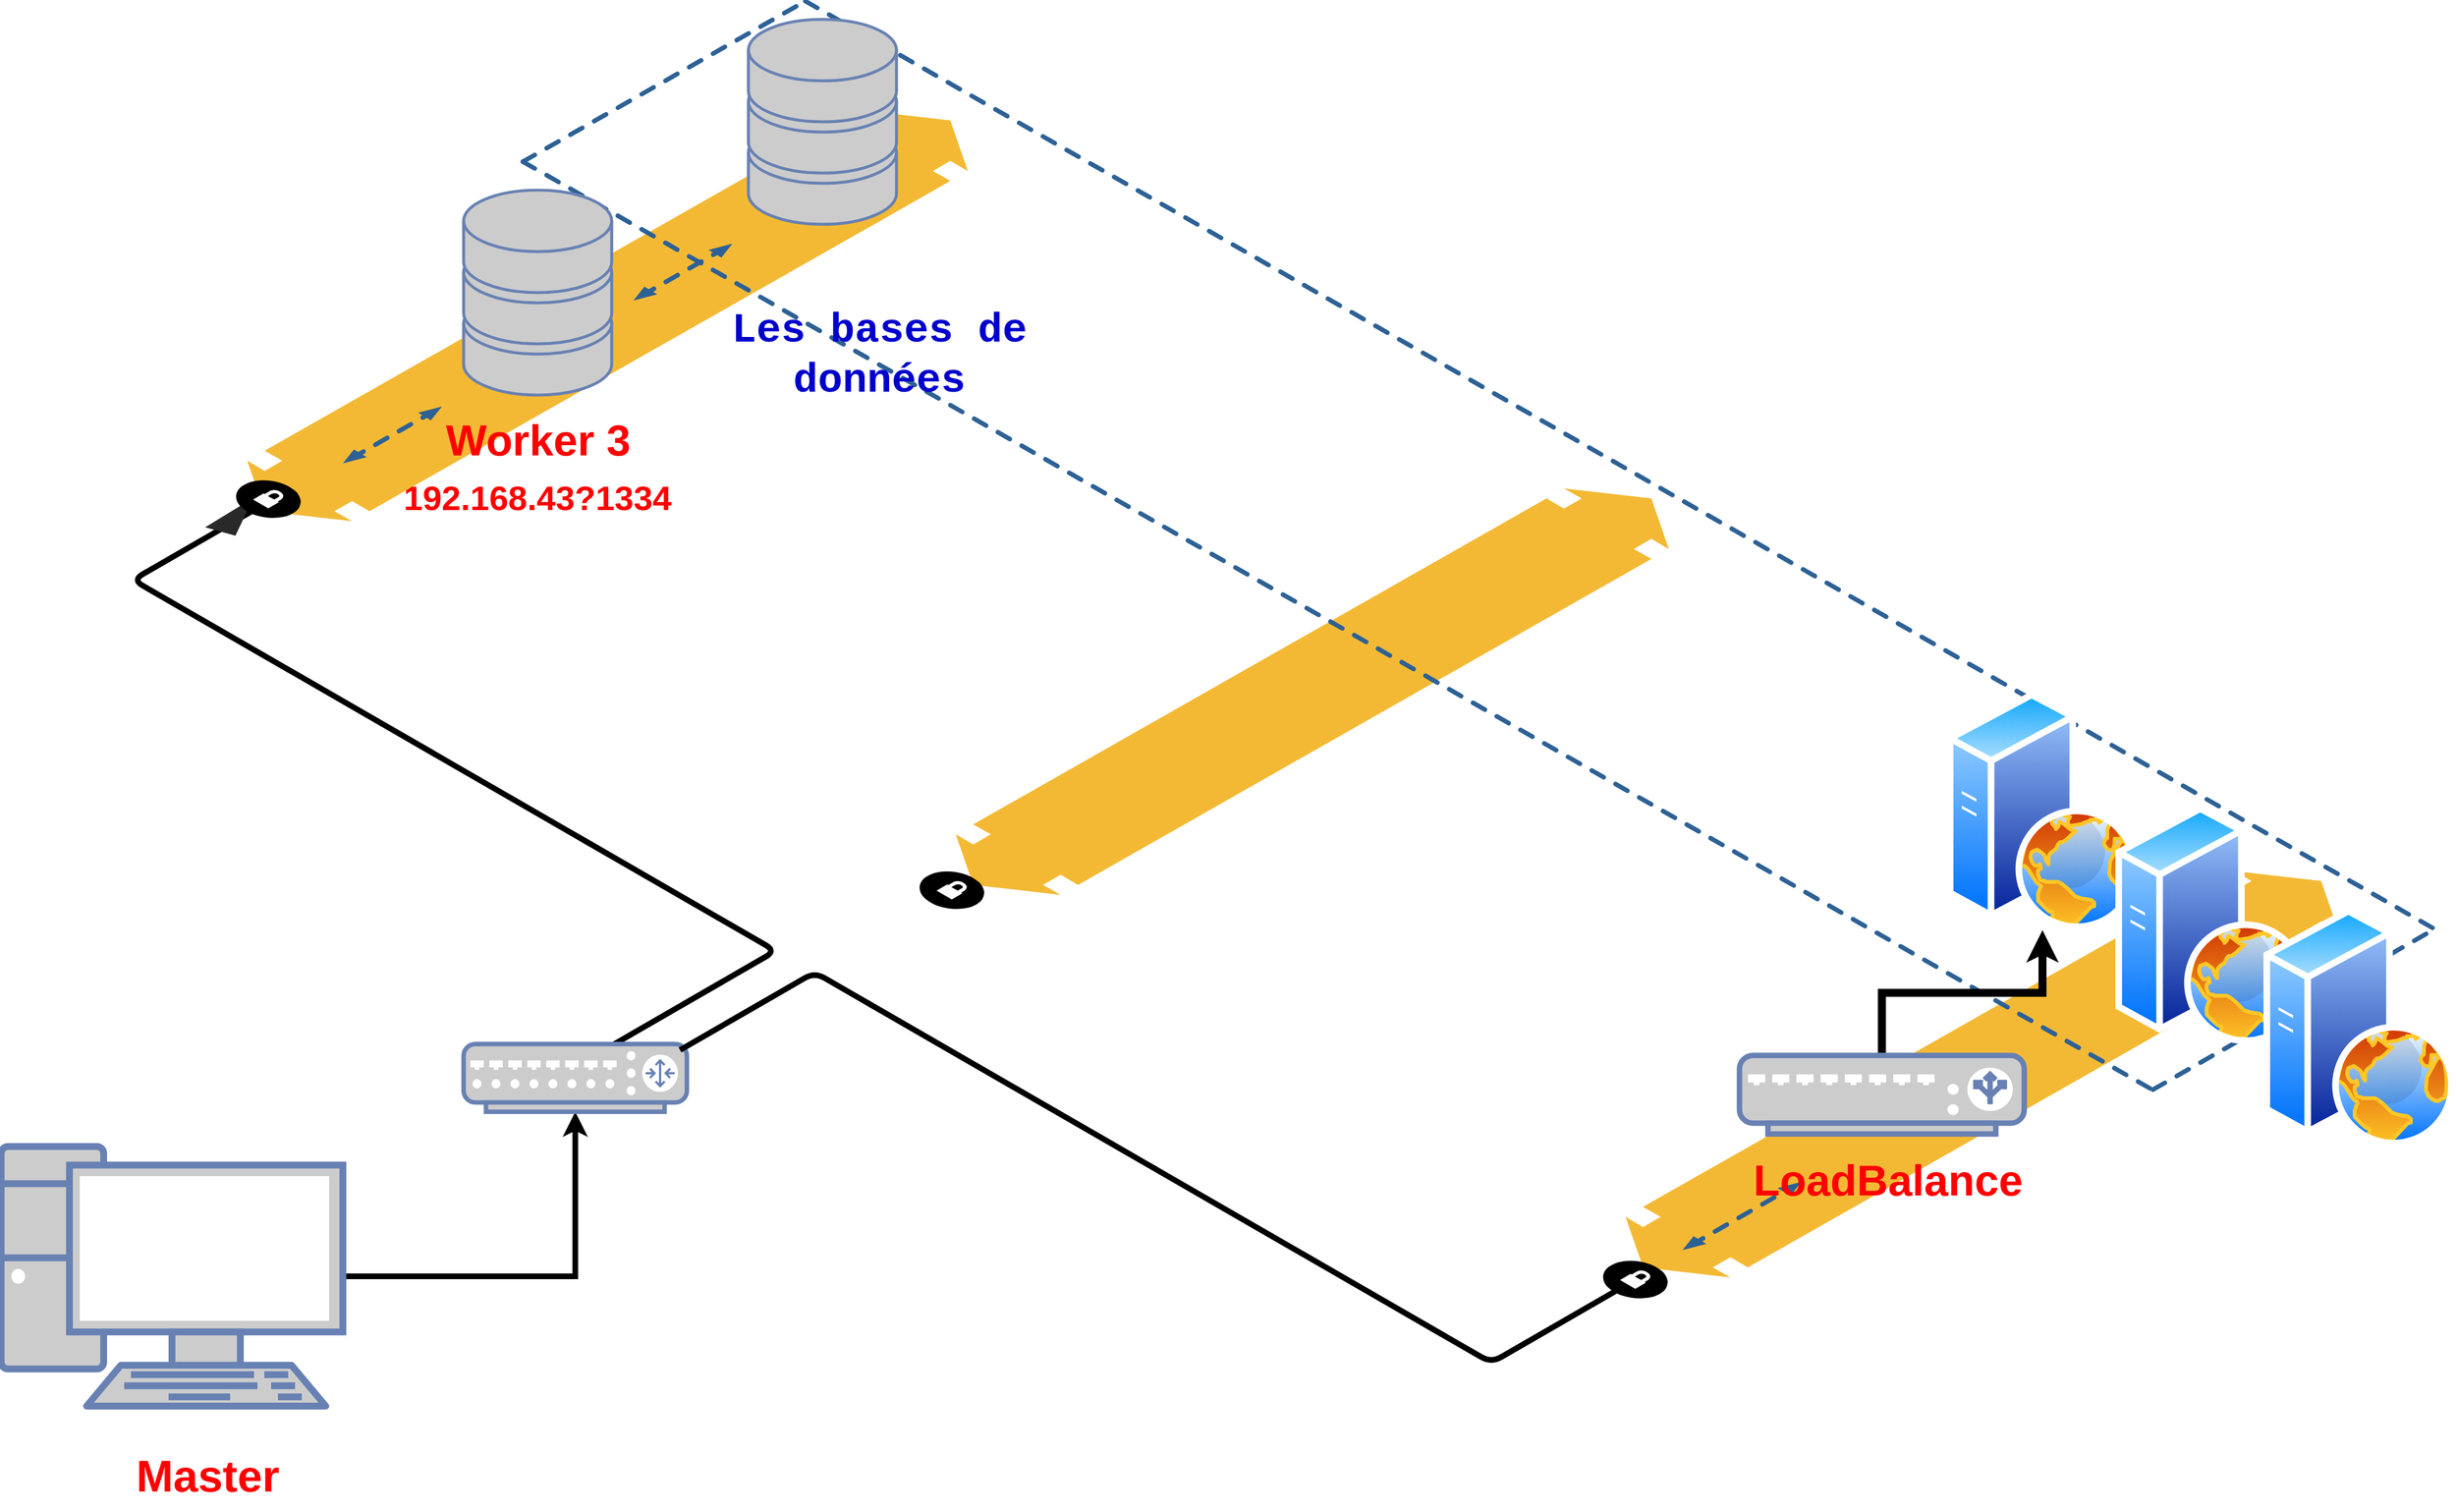 <mxfile version="22.0.8" type="github">
  <diagram name="Page-1" id="aaaa8250-4180-3840-79b5-4cada1eebb92">
    <mxGraphModel dx="2514" dy="1274" grid="1" gridSize="10" guides="1" tooltips="1" connect="1" arrows="1" fold="1" page="1" pageScale="1" pageWidth="850" pageHeight="1100" background="none" math="0" shadow="0">
      <root>
        <mxCell id="0" />
        <mxCell id="1" parent="0" />
        <mxCell id="d5ac148becb70bc-7" value="" style="verticalLabelPosition=bottom;html=1;verticalAlign=top;strokeWidth=1;dashed=0;shape=mxgraph.aws3d.flatDoubleEdge;fillColor=#000000;aspect=fixed;rounded=1;shadow=0;comic=0;fontFamily=Verdana;fontSize=12;flipV=1;" parent="1" vertex="1">
          <mxGeometry x="1560" y="1328" width="626" height="356.95" as="geometry" />
        </mxCell>
        <mxCell id="1a8abee3a6cfdf20-38" value="" style="verticalLabelPosition=bottom;html=1;verticalAlign=top;strokeWidth=1;dashed=0;shape=mxgraph.aws3d.flatDoubleEdge;fillColor=#000000;aspect=fixed;rounded=1;shadow=0;comic=0;fontFamily=Verdana;fontSize=12;flipV=1;" parent="1" vertex="1">
          <mxGeometry x="972" y="992" width="626" height="357" as="geometry" />
        </mxCell>
        <mxCell id="1a8abee3a6cfdf20-28" value="" style="verticalLabelPosition=bottom;html=1;verticalAlign=top;strokeWidth=1;dashed=0;shape=mxgraph.aws3d.flatDoubleEdge;fillColor=#000000;aspect=fixed;rounded=1;shadow=0;comic=0;fontFamily=Verdana;fontSize=12;flipV=1;" parent="1" vertex="1">
          <mxGeometry x="350" y="660" width="632.66" height="360.81" as="geometry" />
        </mxCell>
        <mxCell id="1a8abee3a6cfdf20-3" value="" style="edgeStyle=isometricEdgeStyle;endArrow=none;html=1;labelBackgroundColor=none;strokeWidth=5;fontFamily=Verdana;fontSize=12;entryX=0.491;entryY=0.574;entryDx=0;entryDy=0;entryPerimeter=0;" parent="1" target="1a8abee3a6cfdf20-1" edge="1" source="d5ac148becb70bc-9">
          <mxGeometry width="50" height="100" relative="1" as="geometry">
            <mxPoint x="742.939" y="1440" as="sourcePoint" />
            <mxPoint x="440" y="1070" as="targetPoint" />
            <Array as="points">
              <mxPoint x="540" y="1240" />
            </Array>
          </mxGeometry>
        </mxCell>
        <mxCell id="1a8abee3a6cfdf20-25" value="" style="verticalLabelPosition=bottom;html=1;verticalAlign=top;strokeWidth=1;dashed=0;shape=mxgraph.aws3d.arrowhead;aspect=fixed;rounded=1;shadow=0;comic=0;fillColor=none;fontFamily=Verdana;fontSize=12;fontColor=#000000;flipV=1;rotation=-195;" parent="1" vertex="1">
          <mxGeometry x="312.31" y="1006.01" width="47.48" height="28" as="geometry" />
        </mxCell>
        <mxCell id="1a8abee3a6cfdf20-1" value="" style="verticalLabelPosition=bottom;html=1;verticalAlign=top;strokeWidth=1;dashed=0;shape=mxgraph.aws3d.secureConnection;fillColor=#000000;strokeColor=#ffffff;aspect=fixed;rounded=1;shadow=0;comic=0;fontSize=12" parent="1" vertex="1">
          <mxGeometry x="340" y="984.5" width="57.0" height="34" as="geometry" />
        </mxCell>
        <mxCell id="1a8abee3a6cfdf20-29" value="" style="verticalLabelPosition=bottom;html=1;verticalAlign=top;strokeWidth=1;dashed=0;shape=mxgraph.aws3d.dashedEdgeDouble;fillColor=#000000;aspect=fixed;rounded=1;shadow=0;comic=0;fontFamily=Verdana;fontSize=12;flipV=1;" parent="1" vertex="1">
          <mxGeometry x="434" y="920" width="87" height="50" as="geometry" />
        </mxCell>
        <mxCell id="1a8abee3a6cfdf20-30" value="" style="verticalLabelPosition=bottom;html=1;verticalAlign=top;strokeWidth=1;dashed=0;shape=mxgraph.aws3d.dashedEdgeDouble;fillColor=#000000;aspect=fixed;rounded=1;shadow=0;comic=0;fontFamily=Verdana;fontSize=12;flipV=1;" parent="1" vertex="1">
          <mxGeometry x="689" y="777" width="87" height="50" as="geometry" />
        </mxCell>
        <mxCell id="d5ac148becb70bc-8" value="" style="verticalLabelPosition=bottom;html=1;verticalAlign=top;strokeWidth=1;dashed=0;shape=mxgraph.aws3d.dashedArrowlessEdge;aspect=fixed;rounded=1;shadow=0;comic=0;fontFamily=Verdana;fontSize=12" parent="1" vertex="1">
          <mxGeometry x="840" y="564" width="1432" height="816" as="geometry" />
        </mxCell>
        <mxCell id="d5ac148becb70bc-9" value="" style="verticalLabelPosition=bottom;html=1;verticalAlign=top;strokeWidth=1;dashed=0;shape=mxgraph.aws3d.dashedArrowlessEdge;aspect=fixed;rounded=1;shadow=0;comic=0;fontFamily=Verdana;fontSize=12" parent="1" vertex="1">
          <mxGeometry x="592" y="705" width="1432" height="816" as="geometry" />
        </mxCell>
        <mxCell id="d5ac148becb70bc-10" value="" style="verticalLabelPosition=bottom;html=1;verticalAlign=top;strokeWidth=1;dashed=0;shape=mxgraph.aws3d.dashedArrowlessEdge;fillColor=#000000;aspect=fixed;rounded=1;shadow=0;comic=0;fontFamily=Verdana;fontSize=12;fontColor=#000000;flipV=1;" parent="1" vertex="1">
          <mxGeometry x="592" y="564" width="248" height="141" as="geometry" />
        </mxCell>
        <mxCell id="d5ac148becb70bc-12" value="" style="verticalLabelPosition=bottom;html=1;verticalAlign=top;strokeWidth=1;dashed=0;shape=mxgraph.aws3d.dashedArrowlessEdge;aspect=fixed;rounded=1;shadow=0;comic=0;fontFamily=Verdana;fontSize=12;flipV=1;" parent="1" vertex="1">
          <mxGeometry x="2023" y="1378" width="249" height="142" as="geometry" />
        </mxCell>
        <mxCell id="1a8abee3a6cfdf20-2" value="" style="verticalLabelPosition=bottom;html=1;verticalAlign=top;strokeWidth=1;dashed=0;shape=mxgraph.aws3d.secureConnection;fillColor=#000000;strokeColor=#ffffff;aspect=fixed;rounded=1;shadow=0;comic=0;fontSize=12" parent="1" vertex="1">
          <mxGeometry x="940" y="1328" width="57.0" height="34" as="geometry" />
        </mxCell>
        <mxCell id="FHgfkzxXNglkP4U_DneT-2" value="&lt;font color=&quot;#ff0000&quot; size=&quot;1&quot; style=&quot;&quot;&gt;&lt;b style=&quot;font-size: 38px;&quot;&gt;Worker 3&lt;/b&gt;&lt;/font&gt;" style="text;html=1;align=center;verticalAlign=middle;resizable=0;points=[];autosize=1;strokeColor=none;fillColor=none;" parent="1" vertex="1">
          <mxGeometry x="510" y="920" width="190" height="60" as="geometry" />
        </mxCell>
        <mxCell id="FHgfkzxXNglkP4U_DneT-28" style="edgeStyle=orthogonalEdgeStyle;rounded=0;orthogonalLoop=1;jettySize=auto;html=1;exitX=1;exitY=0.5;exitDx=0;exitDy=0;exitPerimeter=0;strokeWidth=5;" parent="1" source="FHgfkzxXNglkP4U_DneT-8" target="FHgfkzxXNglkP4U_DneT-25" edge="1">
          <mxGeometry relative="1" as="geometry" />
        </mxCell>
        <mxCell id="FHgfkzxXNglkP4U_DneT-8" value="" style="fontColor=#0066CC;verticalAlign=top;verticalLabelPosition=bottom;labelPosition=center;align=center;html=1;outlineConnect=0;fillColor=#CCCCCC;strokeColor=#6881B3;gradientColor=none;gradientDirection=north;strokeWidth=2;shape=mxgraph.networks.pc;" parent="1" vertex="1">
          <mxGeometry x="134" y="1570" width="300" height="228" as="geometry" />
        </mxCell>
        <mxCell id="FHgfkzxXNglkP4U_DneT-10" value="&lt;font color=&quot;#ff0000&quot; size=&quot;1&quot; style=&quot;&quot;&gt;&lt;b style=&quot;font-size: 39px;&quot;&gt;Master&lt;/b&gt;&lt;/font&gt;" style="text;html=1;align=center;verticalAlign=middle;resizable=0;points=[];autosize=1;strokeColor=none;fillColor=none;" parent="1" vertex="1">
          <mxGeometry x="240" y="1830" width="150" height="60" as="geometry" />
        </mxCell>
        <mxCell id="FHgfkzxXNglkP4U_DneT-12" value="" style="fontColor=#0066CC;verticalAlign=top;verticalLabelPosition=bottom;labelPosition=center;align=center;html=1;outlineConnect=0;fillColor=#CCCCCC;strokeColor=#6881B3;gradientColor=none;gradientDirection=north;strokeWidth=2;shape=mxgraph.networks.storage;" parent="1" vertex="1">
          <mxGeometry x="540" y="730" width="130" height="180" as="geometry" />
        </mxCell>
        <mxCell id="FHgfkzxXNglkP4U_DneT-13" value="" style="fontColor=#0066CC;verticalAlign=top;verticalLabelPosition=bottom;labelPosition=center;align=center;html=1;outlineConnect=0;fillColor=#CCCCCC;strokeColor=#6881B3;gradientColor=none;gradientDirection=north;strokeWidth=2;shape=mxgraph.networks.storage;" parent="1" vertex="1">
          <mxGeometry x="790" y="580" width="130" height="180" as="geometry" />
        </mxCell>
        <mxCell id="FHgfkzxXNglkP4U_DneT-25" value="" style="fontColor=#0066CC;verticalAlign=top;verticalLabelPosition=bottom;labelPosition=center;align=center;html=1;outlineConnect=0;fillColor=#CCCCCC;strokeColor=#6881B3;gradientColor=none;gradientDirection=north;strokeWidth=2;shape=mxgraph.networks.router;" parent="1" vertex="1">
          <mxGeometry x="540" y="1480" width="196" height="59.5" as="geometry" />
        </mxCell>
        <mxCell id="FHgfkzxXNglkP4U_DneT-34" value="" style="image;aspect=fixed;perimeter=ellipsePerimeter;html=1;align=center;shadow=0;dashed=0;spacingTop=3;image=img/lib/active_directory/web_server.svg;" parent="1" vertex="1">
          <mxGeometry x="1842" y="1170" width="168" height="210" as="geometry" />
        </mxCell>
        <mxCell id="FHgfkzxXNglkP4U_DneT-36" value="" style="image;aspect=fixed;perimeter=ellipsePerimeter;html=1;align=center;shadow=0;dashed=0;spacingTop=3;image=img/lib/active_directory/web_server.svg;" parent="1" vertex="1">
          <mxGeometry x="1990" y="1270" width="168" height="210" as="geometry" />
        </mxCell>
        <mxCell id="fLZHhs67QWFzeM7rEW-O-1" value="&lt;font face=&quot;Courier New&quot; color=&quot;#0000cc&quot; size=&quot;1&quot; style=&quot;&quot;&gt;&lt;b style=&quot;font-size: 36px;&quot;&gt;Les bases de données&lt;/b&gt;&lt;/font&gt;" style="text;html=1;strokeColor=none;fillColor=none;align=center;verticalAlign=middle;whiteSpace=wrap;rounded=0;" vertex="1" parent="1">
          <mxGeometry x="720" y="860" width="370" height="30" as="geometry" />
        </mxCell>
        <mxCell id="fLZHhs67QWFzeM7rEW-O-3" value="&lt;font color=&quot;#ff0000&quot; style=&quot;font-size: 30px;&quot;&gt;&lt;b&gt;192.168.43?1334&lt;/b&gt;&lt;/font&gt;" style="text;html=1;strokeColor=none;fillColor=none;align=center;verticalAlign=middle;whiteSpace=wrap;rounded=0;" vertex="1" parent="1">
          <mxGeometry x="450" y="984.5" width="310" height="30" as="geometry" />
        </mxCell>
        <mxCell id="fLZHhs67QWFzeM7rEW-O-12" style="edgeStyle=orthogonalEdgeStyle;rounded=0;orthogonalLoop=1;jettySize=auto;html=1;exitX=0.5;exitY=0;exitDx=0;exitDy=0;exitPerimeter=0;strokeWidth=7;" edge="1" parent="1" source="fLZHhs67QWFzeM7rEW-O-4" target="FHgfkzxXNglkP4U_DneT-34">
          <mxGeometry relative="1" as="geometry" />
        </mxCell>
        <mxCell id="fLZHhs67QWFzeM7rEW-O-4" value="" style="fontColor=#0066CC;verticalAlign=top;verticalLabelPosition=bottom;labelPosition=center;align=center;html=1;outlineConnect=0;fillColor=#CCCCCC;strokeColor=#6881B3;gradientColor=none;gradientDirection=north;strokeWidth=2;shape=mxgraph.networks.load_balancer;" vertex="1" parent="1">
          <mxGeometry x="1660" y="1490" width="250" height="69" as="geometry" />
        </mxCell>
        <mxCell id="fLZHhs67QWFzeM7rEW-O-5" value="" style="verticalLabelPosition=bottom;html=1;verticalAlign=top;strokeWidth=1;dashed=0;shape=mxgraph.aws3d.dashedEdgeDouble;fillColor=#000000;aspect=fixed;rounded=1;shadow=0;comic=0;fontFamily=Verdana;fontSize=12;flipV=1;" vertex="1" parent="1">
          <mxGeometry x="1610" y="1601" width="104.4" height="60" as="geometry" />
        </mxCell>
        <mxCell id="fLZHhs67QWFzeM7rEW-O-7" value="&lt;b&gt;&lt;font color=&quot;#ff0000&quot; style=&quot;font-size: 38px;&quot;&gt;LoadBalance&lt;/font&gt;&lt;/b&gt;" style="text;html=1;align=center;verticalAlign=middle;resizable=0;points=[];autosize=1;strokeColor=none;fillColor=none;" vertex="1" parent="1">
          <mxGeometry x="1660" y="1570" width="260" height="60" as="geometry" />
        </mxCell>
        <mxCell id="FHgfkzxXNglkP4U_DneT-35" value="" style="image;aspect=fixed;perimeter=ellipsePerimeter;html=1;align=center;shadow=0;dashed=0;spacingTop=3;image=img/lib/active_directory/web_server.svg;" parent="1" vertex="1">
          <mxGeometry x="2120" y="1360" width="168" height="210" as="geometry" />
        </mxCell>
        <mxCell id="fLZHhs67QWFzeM7rEW-O-15" value="" style="edgeStyle=isometricEdgeStyle;endArrow=none;html=1;labelBackgroundColor=none;strokeWidth=5;fontFamily=Verdana;fontSize=12;exitX=0.95;exitY=0.05;exitDx=0;exitDy=0;exitPerimeter=0;entryX=0.356;entryY=0.639;entryDx=0;entryDy=0;entryPerimeter=0;" edge="1" parent="1" target="d5ac148becb70bc-16">
          <mxGeometry width="50" height="100" relative="1" as="geometry">
            <mxPoint x="729.995" y="1485.235" as="sourcePoint" />
            <mxPoint x="1540" y="1709.214" as="targetPoint" />
            <Array as="points" />
          </mxGeometry>
        </mxCell>
        <mxCell id="d5ac148becb70bc-16" value="" style="verticalLabelPosition=bottom;html=1;verticalAlign=top;strokeWidth=1;dashed=0;shape=mxgraph.aws3d.secureConnection;fillColor=#000000;strokeColor=#ffffff;aspect=fixed;rounded=1;shadow=0;comic=0;fontSize=12" parent="1" vertex="1">
          <mxGeometry x="1540" y="1670" width="57.0" height="34" as="geometry" />
        </mxCell>
      </root>
    </mxGraphModel>
  </diagram>
</mxfile>
